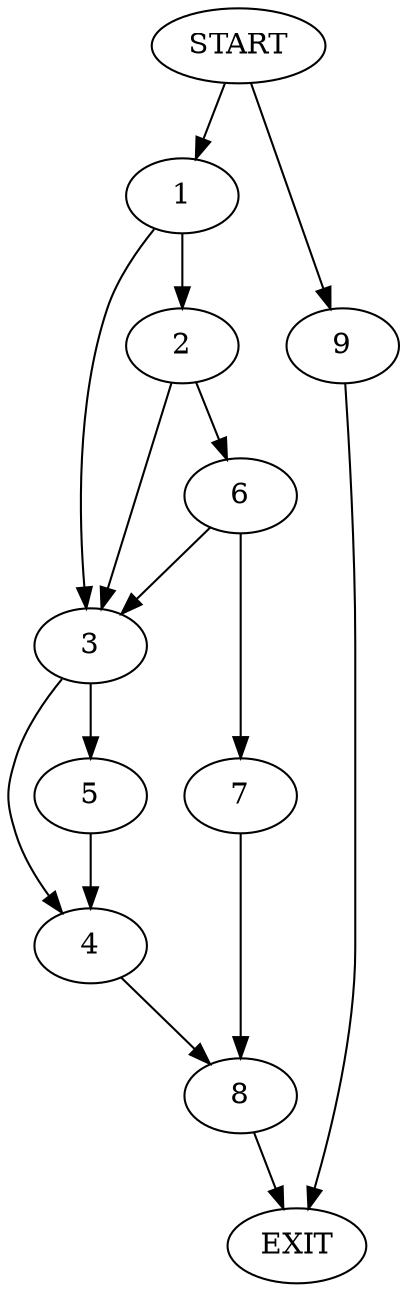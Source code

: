 digraph {
0 [label="START"]
10 [label="EXIT"]
0 -> 1
1 -> 2
1 -> 3
3 -> 4
3 -> 5
2 -> 6
2 -> 3
6 -> 3
6 -> 7
7 -> 8
8 -> 10
5 -> 4
4 -> 8
0 -> 9
9 -> 10
}
